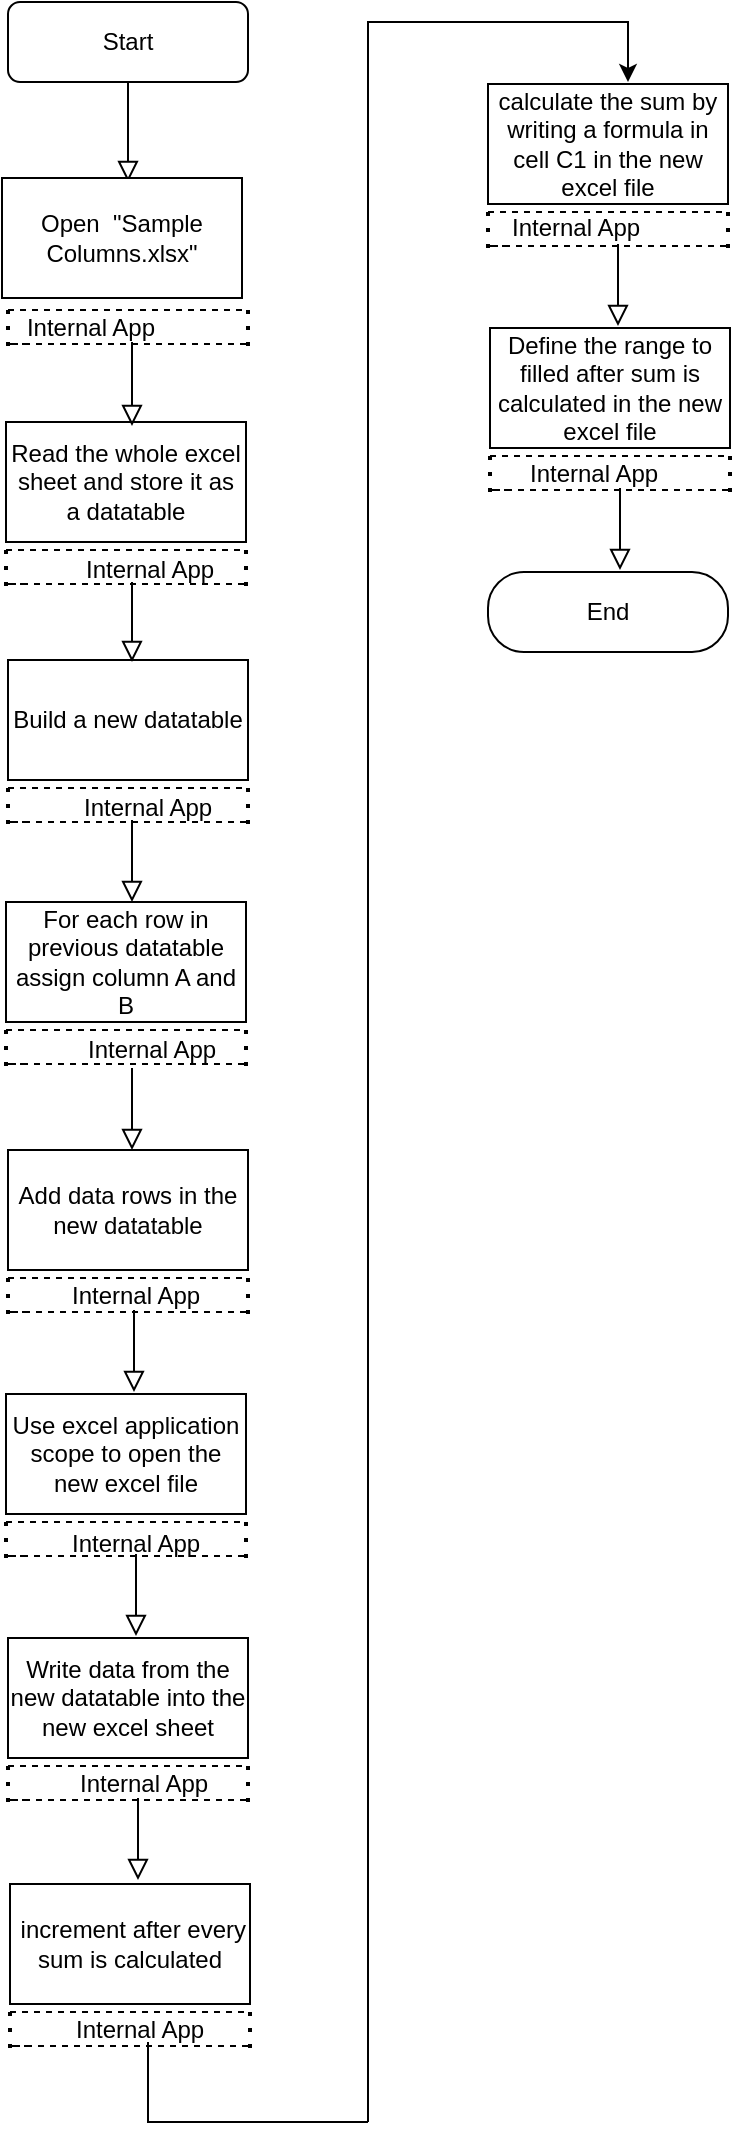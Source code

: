 <mxfile version="21.6.3" type="device">
  <diagram id="C5RBs43oDa-KdzZeNtuy" name="Page-1">
    <mxGraphModel dx="794" dy="464" grid="1" gridSize="10" guides="1" tooltips="1" connect="1" arrows="1" fold="1" page="1" pageScale="1" pageWidth="827" pageHeight="1169" math="0" shadow="0">
      <root>
        <mxCell id="WIyWlLk6GJQsqaUBKTNV-0" />
        <mxCell id="WIyWlLk6GJQsqaUBKTNV-1" parent="WIyWlLk6GJQsqaUBKTNV-0" />
        <mxCell id="WIyWlLk6GJQsqaUBKTNV-2" value="" style="rounded=0;html=1;jettySize=auto;orthogonalLoop=1;fontSize=11;endArrow=block;endFill=0;endSize=8;strokeWidth=1;shadow=0;labelBackgroundColor=none;edgeStyle=orthogonalEdgeStyle;" parent="WIyWlLk6GJQsqaUBKTNV-1" source="WIyWlLk6GJQsqaUBKTNV-3" edge="1">
          <mxGeometry relative="1" as="geometry">
            <mxPoint x="220" y="170" as="targetPoint" />
          </mxGeometry>
        </mxCell>
        <mxCell id="WIyWlLk6GJQsqaUBKTNV-3" value="Start" style="rounded=1;whiteSpace=wrap;html=1;fontSize=12;glass=0;strokeWidth=1;shadow=0;" parent="WIyWlLk6GJQsqaUBKTNV-1" vertex="1">
          <mxGeometry x="160" y="80" width="120" height="40" as="geometry" />
        </mxCell>
        <mxCell id="_YHEuX3XCHLoAj_idzYY-0" value="Open&amp;nbsp; &quot;Sample Columns.xlsx&quot;" style="rounded=0;whiteSpace=wrap;html=1;" parent="WIyWlLk6GJQsqaUBKTNV-1" vertex="1">
          <mxGeometry x="157" y="168" width="120" height="60" as="geometry" />
        </mxCell>
        <mxCell id="_YHEuX3XCHLoAj_idzYY-1" value="" style="endArrow=none;dashed=1;html=1;rounded=0;" parent="WIyWlLk6GJQsqaUBKTNV-1" edge="1">
          <mxGeometry width="50" height="50" relative="1" as="geometry">
            <mxPoint x="160" y="234" as="sourcePoint" />
            <mxPoint x="280" y="234" as="targetPoint" />
            <Array as="points">
              <mxPoint x="230" y="234" />
              <mxPoint x="280" y="234" />
            </Array>
          </mxGeometry>
        </mxCell>
        <mxCell id="_YHEuX3XCHLoAj_idzYY-2" value="" style="endArrow=none;dashed=1;html=1;rounded=0;" parent="WIyWlLk6GJQsqaUBKTNV-1" edge="1">
          <mxGeometry width="50" height="50" relative="1" as="geometry">
            <mxPoint x="170" y="251" as="sourcePoint" />
            <mxPoint x="280" y="251" as="targetPoint" />
            <Array as="points">
              <mxPoint x="160" y="251" />
              <mxPoint x="180" y="251" />
              <mxPoint x="240" y="251" />
              <mxPoint x="280" y="251" />
            </Array>
          </mxGeometry>
        </mxCell>
        <mxCell id="_YHEuX3XCHLoAj_idzYY-4" value="" style="endArrow=none;dashed=1;html=1;dashPattern=1 3;strokeWidth=2;rounded=0;" parent="WIyWlLk6GJQsqaUBKTNV-1" edge="1">
          <mxGeometry width="50" height="50" relative="1" as="geometry">
            <mxPoint x="280" y="252" as="sourcePoint" />
            <mxPoint x="280" y="232" as="targetPoint" />
          </mxGeometry>
        </mxCell>
        <mxCell id="_YHEuX3XCHLoAj_idzYY-5" value="" style="endArrow=none;dashed=1;html=1;dashPattern=1 3;strokeWidth=2;rounded=0;" parent="WIyWlLk6GJQsqaUBKTNV-1" edge="1">
          <mxGeometry width="50" height="50" relative="1" as="geometry">
            <mxPoint x="160" y="252" as="sourcePoint" />
            <mxPoint x="160" y="232" as="targetPoint" />
          </mxGeometry>
        </mxCell>
        <mxCell id="_YHEuX3XCHLoAj_idzYY-26" value="Read the whole excel sheet and store it as a datatable" style="rounded=0;whiteSpace=wrap;html=1;" parent="WIyWlLk6GJQsqaUBKTNV-1" vertex="1">
          <mxGeometry x="159" y="290" width="120" height="60" as="geometry" />
        </mxCell>
        <mxCell id="_YHEuX3XCHLoAj_idzYY-27" value="" style="endArrow=none;dashed=1;html=1;rounded=0;" parent="WIyWlLk6GJQsqaUBKTNV-1" edge="1">
          <mxGeometry width="50" height="50" relative="1" as="geometry">
            <mxPoint x="159" y="354" as="sourcePoint" />
            <mxPoint x="279" y="354" as="targetPoint" />
            <Array as="points">
              <mxPoint x="229" y="354" />
              <mxPoint x="279" y="354" />
            </Array>
          </mxGeometry>
        </mxCell>
        <mxCell id="_YHEuX3XCHLoAj_idzYY-28" value="" style="endArrow=none;dashed=1;html=1;rounded=0;" parent="WIyWlLk6GJQsqaUBKTNV-1" edge="1">
          <mxGeometry width="50" height="50" relative="1" as="geometry">
            <mxPoint x="169" y="371" as="sourcePoint" />
            <mxPoint x="279" y="371" as="targetPoint" />
            <Array as="points">
              <mxPoint x="159" y="371" />
              <mxPoint x="179" y="371" />
              <mxPoint x="239" y="371" />
              <mxPoint x="279" y="371" />
            </Array>
          </mxGeometry>
        </mxCell>
        <mxCell id="_YHEuX3XCHLoAj_idzYY-29" value="" style="endArrow=none;dashed=1;html=1;dashPattern=1 3;strokeWidth=2;rounded=0;" parent="WIyWlLk6GJQsqaUBKTNV-1" edge="1">
          <mxGeometry width="50" height="50" relative="1" as="geometry">
            <mxPoint x="279" y="372" as="sourcePoint" />
            <mxPoint x="279" y="352" as="targetPoint" />
          </mxGeometry>
        </mxCell>
        <mxCell id="_YHEuX3XCHLoAj_idzYY-30" value="" style="endArrow=none;dashed=1;html=1;dashPattern=1 3;strokeWidth=2;rounded=0;" parent="WIyWlLk6GJQsqaUBKTNV-1" edge="1">
          <mxGeometry width="50" height="50" relative="1" as="geometry">
            <mxPoint x="159" y="372" as="sourcePoint" />
            <mxPoint x="159" y="352" as="targetPoint" />
          </mxGeometry>
        </mxCell>
        <mxCell id="_YHEuX3XCHLoAj_idzYY-31" value="Internal App" style="text;html=1;align=center;verticalAlign=middle;resizable=0;points=[];autosize=1;strokeColor=none;fillColor=none;" parent="WIyWlLk6GJQsqaUBKTNV-1" vertex="1">
          <mxGeometry x="156" y="228" width="90" height="30" as="geometry" />
        </mxCell>
        <mxCell id="_YHEuX3XCHLoAj_idzYY-32" value="Build a new datatable" style="rounded=0;whiteSpace=wrap;html=1;" parent="WIyWlLk6GJQsqaUBKTNV-1" vertex="1">
          <mxGeometry x="160" y="409" width="120" height="60" as="geometry" />
        </mxCell>
        <mxCell id="_YHEuX3XCHLoAj_idzYY-33" value="" style="endArrow=none;dashed=1;html=1;rounded=0;" parent="WIyWlLk6GJQsqaUBKTNV-1" edge="1">
          <mxGeometry width="50" height="50" relative="1" as="geometry">
            <mxPoint x="160" y="473" as="sourcePoint" />
            <mxPoint x="280" y="473" as="targetPoint" />
            <Array as="points">
              <mxPoint x="230" y="473" />
              <mxPoint x="280" y="473" />
            </Array>
          </mxGeometry>
        </mxCell>
        <mxCell id="_YHEuX3XCHLoAj_idzYY-34" value="" style="endArrow=none;dashed=1;html=1;rounded=0;" parent="WIyWlLk6GJQsqaUBKTNV-1" edge="1">
          <mxGeometry width="50" height="50" relative="1" as="geometry">
            <mxPoint x="170" y="490" as="sourcePoint" />
            <mxPoint x="280" y="490" as="targetPoint" />
            <Array as="points">
              <mxPoint x="160" y="490" />
              <mxPoint x="180" y="490" />
              <mxPoint x="240" y="490" />
              <mxPoint x="280" y="490" />
            </Array>
          </mxGeometry>
        </mxCell>
        <mxCell id="_YHEuX3XCHLoAj_idzYY-35" value="" style="endArrow=none;dashed=1;html=1;dashPattern=1 3;strokeWidth=2;rounded=0;" parent="WIyWlLk6GJQsqaUBKTNV-1" edge="1">
          <mxGeometry width="50" height="50" relative="1" as="geometry">
            <mxPoint x="280" y="491" as="sourcePoint" />
            <mxPoint x="280" y="471" as="targetPoint" />
          </mxGeometry>
        </mxCell>
        <mxCell id="_YHEuX3XCHLoAj_idzYY-36" value="" style="endArrow=none;dashed=1;html=1;dashPattern=1 3;strokeWidth=2;rounded=0;" parent="WIyWlLk6GJQsqaUBKTNV-1" edge="1">
          <mxGeometry width="50" height="50" relative="1" as="geometry">
            <mxPoint x="160" y="491" as="sourcePoint" />
            <mxPoint x="160" y="471" as="targetPoint" />
          </mxGeometry>
        </mxCell>
        <mxCell id="_YHEuX3XCHLoAj_idzYY-37" value="For each row in previous datatable assign column A and B" style="rounded=0;whiteSpace=wrap;html=1;" parent="WIyWlLk6GJQsqaUBKTNV-1" vertex="1">
          <mxGeometry x="159" y="530" width="120" height="60" as="geometry" />
        </mxCell>
        <mxCell id="_YHEuX3XCHLoAj_idzYY-38" value="" style="endArrow=none;dashed=1;html=1;rounded=0;" parent="WIyWlLk6GJQsqaUBKTNV-1" edge="1">
          <mxGeometry width="50" height="50" relative="1" as="geometry">
            <mxPoint x="159" y="594" as="sourcePoint" />
            <mxPoint x="279" y="594" as="targetPoint" />
            <Array as="points">
              <mxPoint x="229" y="594" />
              <mxPoint x="279" y="594" />
            </Array>
          </mxGeometry>
        </mxCell>
        <mxCell id="_YHEuX3XCHLoAj_idzYY-39" value="" style="endArrow=none;dashed=1;html=1;rounded=0;" parent="WIyWlLk6GJQsqaUBKTNV-1" edge="1">
          <mxGeometry width="50" height="50" relative="1" as="geometry">
            <mxPoint x="169" y="611" as="sourcePoint" />
            <mxPoint x="279" y="611" as="targetPoint" />
            <Array as="points">
              <mxPoint x="159" y="611" />
              <mxPoint x="179" y="611" />
              <mxPoint x="239" y="611" />
              <mxPoint x="279" y="611" />
            </Array>
          </mxGeometry>
        </mxCell>
        <mxCell id="_YHEuX3XCHLoAj_idzYY-40" value="" style="endArrow=none;dashed=1;html=1;dashPattern=1 3;strokeWidth=2;rounded=0;" parent="WIyWlLk6GJQsqaUBKTNV-1" edge="1">
          <mxGeometry width="50" height="50" relative="1" as="geometry">
            <mxPoint x="279" y="612" as="sourcePoint" />
            <mxPoint x="279" y="592" as="targetPoint" />
          </mxGeometry>
        </mxCell>
        <mxCell id="_YHEuX3XCHLoAj_idzYY-41" value="" style="endArrow=none;dashed=1;html=1;dashPattern=1 3;strokeWidth=2;rounded=0;" parent="WIyWlLk6GJQsqaUBKTNV-1" edge="1">
          <mxGeometry width="50" height="50" relative="1" as="geometry">
            <mxPoint x="159" y="612" as="sourcePoint" />
            <mxPoint x="159" y="592" as="targetPoint" />
          </mxGeometry>
        </mxCell>
        <mxCell id="_YHEuX3XCHLoAj_idzYY-47" value="Internal App" style="text;whiteSpace=wrap;html=1;" parent="WIyWlLk6GJQsqaUBKTNV-1" vertex="1">
          <mxGeometry x="197" y="350" width="80" height="40" as="geometry" />
        </mxCell>
        <mxCell id="_YHEuX3XCHLoAj_idzYY-48" value="Internal App" style="text;whiteSpace=wrap;html=1;" parent="WIyWlLk6GJQsqaUBKTNV-1" vertex="1">
          <mxGeometry x="196" y="469" width="80" height="40" as="geometry" />
        </mxCell>
        <mxCell id="_YHEuX3XCHLoAj_idzYY-49" value="Internal App" style="text;whiteSpace=wrap;html=1;" parent="WIyWlLk6GJQsqaUBKTNV-1" vertex="1">
          <mxGeometry x="198" y="590" width="80" height="40" as="geometry" />
        </mxCell>
        <mxCell id="_YHEuX3XCHLoAj_idzYY-72" value="" style="rounded=0;html=1;jettySize=auto;orthogonalLoop=1;fontSize=11;endArrow=block;endFill=0;endSize=8;strokeWidth=1;shadow=0;labelBackgroundColor=none;edgeStyle=orthogonalEdgeStyle;" parent="WIyWlLk6GJQsqaUBKTNV-1" edge="1">
          <mxGeometry relative="1" as="geometry">
            <mxPoint x="222" y="250" as="sourcePoint" />
            <mxPoint x="222" y="292" as="targetPoint" />
          </mxGeometry>
        </mxCell>
        <mxCell id="_YHEuX3XCHLoAj_idzYY-73" value="" style="rounded=0;html=1;jettySize=auto;orthogonalLoop=1;fontSize=11;endArrow=block;endFill=0;endSize=8;strokeWidth=1;shadow=0;labelBackgroundColor=none;edgeStyle=orthogonalEdgeStyle;" parent="WIyWlLk6GJQsqaUBKTNV-1" edge="1">
          <mxGeometry relative="1" as="geometry">
            <mxPoint x="222" y="380" as="sourcePoint" />
            <mxPoint x="222" y="410" as="targetPoint" />
            <Array as="points">
              <mxPoint x="222" y="370" />
              <mxPoint x="222" y="370" />
            </Array>
          </mxGeometry>
        </mxCell>
        <mxCell id="_YHEuX3XCHLoAj_idzYY-77" value="" style="rounded=0;html=1;jettySize=auto;orthogonalLoop=1;fontSize=11;endArrow=block;endFill=0;endSize=8;strokeWidth=1;shadow=0;labelBackgroundColor=none;edgeStyle=orthogonalEdgeStyle;" parent="WIyWlLk6GJQsqaUBKTNV-1" edge="1">
          <mxGeometry relative="1" as="geometry">
            <mxPoint x="222" y="499" as="sourcePoint" />
            <mxPoint x="222" y="530" as="targetPoint" />
            <Array as="points">
              <mxPoint x="222" y="489" />
              <mxPoint x="222" y="489" />
            </Array>
          </mxGeometry>
        </mxCell>
        <mxCell id="_YHEuX3XCHLoAj_idzYY-79" value="" style="rounded=0;html=1;jettySize=auto;orthogonalLoop=1;fontSize=11;endArrow=block;endFill=0;endSize=8;strokeWidth=1;shadow=0;labelBackgroundColor=none;edgeStyle=orthogonalEdgeStyle;" parent="WIyWlLk6GJQsqaUBKTNV-1" edge="1">
          <mxGeometry relative="1" as="geometry">
            <mxPoint x="222" y="623" as="sourcePoint" />
            <mxPoint x="222" y="654" as="targetPoint" />
            <Array as="points">
              <mxPoint x="222" y="613" />
              <mxPoint x="222" y="613" />
            </Array>
          </mxGeometry>
        </mxCell>
        <mxCell id="zbdN66aRmhUv04qdOEFZ-3" value="Use excel application scope to open the new excel file" style="rounded=0;whiteSpace=wrap;html=1;" parent="WIyWlLk6GJQsqaUBKTNV-1" vertex="1">
          <mxGeometry x="159" y="776" width="120" height="60" as="geometry" />
        </mxCell>
        <mxCell id="zbdN66aRmhUv04qdOEFZ-4" value="" style="endArrow=none;dashed=1;html=1;rounded=0;" parent="WIyWlLk6GJQsqaUBKTNV-1" edge="1">
          <mxGeometry width="50" height="50" relative="1" as="geometry">
            <mxPoint x="159" y="840" as="sourcePoint" />
            <mxPoint x="279" y="840" as="targetPoint" />
            <Array as="points">
              <mxPoint x="229" y="840" />
              <mxPoint x="279" y="840" />
            </Array>
          </mxGeometry>
        </mxCell>
        <mxCell id="zbdN66aRmhUv04qdOEFZ-5" value="" style="endArrow=none;dashed=1;html=1;rounded=0;" parent="WIyWlLk6GJQsqaUBKTNV-1" edge="1">
          <mxGeometry width="50" height="50" relative="1" as="geometry">
            <mxPoint x="169" y="857" as="sourcePoint" />
            <mxPoint x="279" y="857" as="targetPoint" />
            <Array as="points">
              <mxPoint x="159" y="857" />
              <mxPoint x="179" y="857" />
              <mxPoint x="239" y="857" />
              <mxPoint x="279" y="857" />
            </Array>
          </mxGeometry>
        </mxCell>
        <mxCell id="zbdN66aRmhUv04qdOEFZ-6" value="" style="endArrow=none;dashed=1;html=1;dashPattern=1 3;strokeWidth=2;rounded=0;" parent="WIyWlLk6GJQsqaUBKTNV-1" edge="1">
          <mxGeometry width="50" height="50" relative="1" as="geometry">
            <mxPoint x="279" y="858" as="sourcePoint" />
            <mxPoint x="279" y="838" as="targetPoint" />
          </mxGeometry>
        </mxCell>
        <mxCell id="zbdN66aRmhUv04qdOEFZ-7" value="" style="endArrow=none;dashed=1;html=1;dashPattern=1 3;strokeWidth=2;rounded=0;" parent="WIyWlLk6GJQsqaUBKTNV-1" edge="1">
          <mxGeometry width="50" height="50" relative="1" as="geometry">
            <mxPoint x="159" y="858" as="sourcePoint" />
            <mxPoint x="159" y="838" as="targetPoint" />
          </mxGeometry>
        </mxCell>
        <mxCell id="zbdN66aRmhUv04qdOEFZ-8" value="Add data rows in the new datatable" style="rounded=0;whiteSpace=wrap;html=1;" parent="WIyWlLk6GJQsqaUBKTNV-1" vertex="1">
          <mxGeometry x="160" y="654" width="120" height="60" as="geometry" />
        </mxCell>
        <mxCell id="zbdN66aRmhUv04qdOEFZ-9" value="" style="endArrow=none;dashed=1;html=1;rounded=0;" parent="WIyWlLk6GJQsqaUBKTNV-1" edge="1">
          <mxGeometry width="50" height="50" relative="1" as="geometry">
            <mxPoint x="160" y="718" as="sourcePoint" />
            <mxPoint x="280" y="718" as="targetPoint" />
            <Array as="points">
              <mxPoint x="230" y="718" />
              <mxPoint x="280" y="718" />
            </Array>
          </mxGeometry>
        </mxCell>
        <mxCell id="zbdN66aRmhUv04qdOEFZ-10" value="" style="endArrow=none;dashed=1;html=1;rounded=0;" parent="WIyWlLk6GJQsqaUBKTNV-1" edge="1">
          <mxGeometry width="50" height="50" relative="1" as="geometry">
            <mxPoint x="170" y="735" as="sourcePoint" />
            <mxPoint x="280" y="735" as="targetPoint" />
            <Array as="points">
              <mxPoint x="160" y="735" />
              <mxPoint x="180" y="735" />
              <mxPoint x="240" y="735" />
              <mxPoint x="280" y="735" />
            </Array>
          </mxGeometry>
        </mxCell>
        <mxCell id="zbdN66aRmhUv04qdOEFZ-11" value="" style="endArrow=none;dashed=1;html=1;dashPattern=1 3;strokeWidth=2;rounded=0;" parent="WIyWlLk6GJQsqaUBKTNV-1" edge="1">
          <mxGeometry width="50" height="50" relative="1" as="geometry">
            <mxPoint x="280" y="736" as="sourcePoint" />
            <mxPoint x="280" y="716" as="targetPoint" />
          </mxGeometry>
        </mxCell>
        <mxCell id="zbdN66aRmhUv04qdOEFZ-12" value="" style="endArrow=none;dashed=1;html=1;dashPattern=1 3;strokeWidth=2;rounded=0;" parent="WIyWlLk6GJQsqaUBKTNV-1" edge="1">
          <mxGeometry width="50" height="50" relative="1" as="geometry">
            <mxPoint x="160" y="736" as="sourcePoint" />
            <mxPoint x="160" y="716" as="targetPoint" />
          </mxGeometry>
        </mxCell>
        <mxCell id="zbdN66aRmhUv04qdOEFZ-13" value="" style="rounded=0;html=1;jettySize=auto;orthogonalLoop=1;fontSize=11;endArrow=block;endFill=0;endSize=8;strokeWidth=1;shadow=0;labelBackgroundColor=none;edgeStyle=orthogonalEdgeStyle;" parent="WIyWlLk6GJQsqaUBKTNV-1" edge="1">
          <mxGeometry relative="1" as="geometry">
            <mxPoint x="223" y="744" as="sourcePoint" />
            <mxPoint x="223" y="775" as="targetPoint" />
            <Array as="points">
              <mxPoint x="223" y="734" />
              <mxPoint x="223" y="734" />
            </Array>
          </mxGeometry>
        </mxCell>
        <mxCell id="zbdN66aRmhUv04qdOEFZ-14" value="Write data from the new datatable into the new excel sheet" style="rounded=0;whiteSpace=wrap;html=1;" parent="WIyWlLk6GJQsqaUBKTNV-1" vertex="1">
          <mxGeometry x="160" y="898" width="120" height="60" as="geometry" />
        </mxCell>
        <mxCell id="zbdN66aRmhUv04qdOEFZ-15" value="" style="endArrow=none;dashed=1;html=1;rounded=0;" parent="WIyWlLk6GJQsqaUBKTNV-1" edge="1">
          <mxGeometry width="50" height="50" relative="1" as="geometry">
            <mxPoint x="160" y="962" as="sourcePoint" />
            <mxPoint x="280" y="962" as="targetPoint" />
            <Array as="points">
              <mxPoint x="230" y="962" />
              <mxPoint x="280" y="962" />
            </Array>
          </mxGeometry>
        </mxCell>
        <mxCell id="zbdN66aRmhUv04qdOEFZ-16" value="" style="endArrow=none;dashed=1;html=1;rounded=0;" parent="WIyWlLk6GJQsqaUBKTNV-1" edge="1">
          <mxGeometry width="50" height="50" relative="1" as="geometry">
            <mxPoint x="170" y="979" as="sourcePoint" />
            <mxPoint x="280" y="979" as="targetPoint" />
            <Array as="points">
              <mxPoint x="160" y="979" />
              <mxPoint x="180" y="979" />
              <mxPoint x="240" y="979" />
              <mxPoint x="280" y="979" />
            </Array>
          </mxGeometry>
        </mxCell>
        <mxCell id="zbdN66aRmhUv04qdOEFZ-17" value="" style="endArrow=none;dashed=1;html=1;dashPattern=1 3;strokeWidth=2;rounded=0;" parent="WIyWlLk6GJQsqaUBKTNV-1" edge="1">
          <mxGeometry width="50" height="50" relative="1" as="geometry">
            <mxPoint x="280" y="980" as="sourcePoint" />
            <mxPoint x="280" y="960" as="targetPoint" />
          </mxGeometry>
        </mxCell>
        <mxCell id="zbdN66aRmhUv04qdOEFZ-18" value="" style="endArrow=none;dashed=1;html=1;dashPattern=1 3;strokeWidth=2;rounded=0;" parent="WIyWlLk6GJQsqaUBKTNV-1" edge="1">
          <mxGeometry width="50" height="50" relative="1" as="geometry">
            <mxPoint x="160" y="980" as="sourcePoint" />
            <mxPoint x="160" y="960" as="targetPoint" />
          </mxGeometry>
        </mxCell>
        <mxCell id="zbdN66aRmhUv04qdOEFZ-19" value="" style="rounded=0;html=1;jettySize=auto;orthogonalLoop=1;fontSize=11;endArrow=block;endFill=0;endSize=8;strokeWidth=1;shadow=0;labelBackgroundColor=none;edgeStyle=orthogonalEdgeStyle;" parent="WIyWlLk6GJQsqaUBKTNV-1" edge="1">
          <mxGeometry relative="1" as="geometry">
            <mxPoint x="224" y="866" as="sourcePoint" />
            <mxPoint x="224" y="897" as="targetPoint" />
            <Array as="points">
              <mxPoint x="224" y="856" />
              <mxPoint x="224" y="856" />
            </Array>
          </mxGeometry>
        </mxCell>
        <mxCell id="zbdN66aRmhUv04qdOEFZ-20" value="" style="rounded=0;html=1;jettySize=auto;orthogonalLoop=1;fontSize=11;endArrow=block;endFill=0;endSize=8;strokeWidth=1;shadow=0;labelBackgroundColor=none;edgeStyle=orthogonalEdgeStyle;" parent="WIyWlLk6GJQsqaUBKTNV-1" edge="1">
          <mxGeometry relative="1" as="geometry">
            <mxPoint x="225" y="988" as="sourcePoint" />
            <mxPoint x="225" y="1019" as="targetPoint" />
            <Array as="points">
              <mxPoint x="225" y="978" />
              <mxPoint x="225" y="978" />
            </Array>
          </mxGeometry>
        </mxCell>
        <mxCell id="zbdN66aRmhUv04qdOEFZ-21" value="&amp;nbsp;increment after every sum is calculated" style="rounded=0;whiteSpace=wrap;html=1;" parent="WIyWlLk6GJQsqaUBKTNV-1" vertex="1">
          <mxGeometry x="161" y="1021" width="120" height="60" as="geometry" />
        </mxCell>
        <mxCell id="zbdN66aRmhUv04qdOEFZ-22" value="" style="endArrow=none;dashed=1;html=1;rounded=0;" parent="WIyWlLk6GJQsqaUBKTNV-1" edge="1">
          <mxGeometry width="50" height="50" relative="1" as="geometry">
            <mxPoint x="161" y="1085" as="sourcePoint" />
            <mxPoint x="281" y="1085" as="targetPoint" />
            <Array as="points">
              <mxPoint x="231" y="1085" />
              <mxPoint x="281" y="1085" />
            </Array>
          </mxGeometry>
        </mxCell>
        <mxCell id="zbdN66aRmhUv04qdOEFZ-23" value="" style="endArrow=none;dashed=1;html=1;rounded=0;" parent="WIyWlLk6GJQsqaUBKTNV-1" edge="1">
          <mxGeometry width="50" height="50" relative="1" as="geometry">
            <mxPoint x="171" y="1102" as="sourcePoint" />
            <mxPoint x="281" y="1102" as="targetPoint" />
            <Array as="points">
              <mxPoint x="161" y="1102" />
              <mxPoint x="181" y="1102" />
              <mxPoint x="241" y="1102" />
              <mxPoint x="281" y="1102" />
            </Array>
          </mxGeometry>
        </mxCell>
        <mxCell id="zbdN66aRmhUv04qdOEFZ-24" value="" style="endArrow=none;dashed=1;html=1;dashPattern=1 3;strokeWidth=2;rounded=0;" parent="WIyWlLk6GJQsqaUBKTNV-1" edge="1">
          <mxGeometry width="50" height="50" relative="1" as="geometry">
            <mxPoint x="281" y="1103" as="sourcePoint" />
            <mxPoint x="281" y="1083" as="targetPoint" />
          </mxGeometry>
        </mxCell>
        <mxCell id="zbdN66aRmhUv04qdOEFZ-25" value="" style="endArrow=none;dashed=1;html=1;dashPattern=1 3;strokeWidth=2;rounded=0;" parent="WIyWlLk6GJQsqaUBKTNV-1" edge="1">
          <mxGeometry width="50" height="50" relative="1" as="geometry">
            <mxPoint x="161" y="1103" as="sourcePoint" />
            <mxPoint x="161" y="1083" as="targetPoint" />
          </mxGeometry>
        </mxCell>
        <mxCell id="zbdN66aRmhUv04qdOEFZ-26" value="calculate the sum by writing a formula in cell C1 in the new excel file" style="rounded=0;whiteSpace=wrap;html=1;" parent="WIyWlLk6GJQsqaUBKTNV-1" vertex="1">
          <mxGeometry x="400" y="121" width="120" height="60" as="geometry" />
        </mxCell>
        <mxCell id="zbdN66aRmhUv04qdOEFZ-27" value="" style="endArrow=none;dashed=1;html=1;rounded=0;" parent="WIyWlLk6GJQsqaUBKTNV-1" edge="1">
          <mxGeometry width="50" height="50" relative="1" as="geometry">
            <mxPoint x="400" y="185" as="sourcePoint" />
            <mxPoint x="520" y="185" as="targetPoint" />
            <Array as="points">
              <mxPoint x="470" y="185" />
              <mxPoint x="520" y="185" />
            </Array>
          </mxGeometry>
        </mxCell>
        <mxCell id="zbdN66aRmhUv04qdOEFZ-28" value="" style="endArrow=none;dashed=1;html=1;rounded=0;" parent="WIyWlLk6GJQsqaUBKTNV-1" edge="1">
          <mxGeometry width="50" height="50" relative="1" as="geometry">
            <mxPoint x="410" y="202" as="sourcePoint" />
            <mxPoint x="520" y="202" as="targetPoint" />
            <Array as="points">
              <mxPoint x="400" y="202" />
              <mxPoint x="420" y="202" />
              <mxPoint x="480" y="202" />
              <mxPoint x="520" y="202" />
            </Array>
          </mxGeometry>
        </mxCell>
        <mxCell id="zbdN66aRmhUv04qdOEFZ-29" value="" style="endArrow=none;dashed=1;html=1;dashPattern=1 3;strokeWidth=2;rounded=0;" parent="WIyWlLk6GJQsqaUBKTNV-1" edge="1">
          <mxGeometry width="50" height="50" relative="1" as="geometry">
            <mxPoint x="520" y="203" as="sourcePoint" />
            <mxPoint x="520" y="183" as="targetPoint" />
          </mxGeometry>
        </mxCell>
        <mxCell id="zbdN66aRmhUv04qdOEFZ-30" value="" style="endArrow=none;dashed=1;html=1;dashPattern=1 3;strokeWidth=2;rounded=0;" parent="WIyWlLk6GJQsqaUBKTNV-1" edge="1">
          <mxGeometry width="50" height="50" relative="1" as="geometry">
            <mxPoint x="400" y="203" as="sourcePoint" />
            <mxPoint x="400" y="183" as="targetPoint" />
          </mxGeometry>
        </mxCell>
        <mxCell id="zbdN66aRmhUv04qdOEFZ-31" value="Define the range to filled after sum is calculated in the new excel file" style="rounded=0;whiteSpace=wrap;html=1;" parent="WIyWlLk6GJQsqaUBKTNV-1" vertex="1">
          <mxGeometry x="401" y="243" width="120" height="60" as="geometry" />
        </mxCell>
        <mxCell id="zbdN66aRmhUv04qdOEFZ-32" value="" style="endArrow=none;dashed=1;html=1;rounded=0;" parent="WIyWlLk6GJQsqaUBKTNV-1" edge="1">
          <mxGeometry width="50" height="50" relative="1" as="geometry">
            <mxPoint x="401" y="307" as="sourcePoint" />
            <mxPoint x="521" y="307" as="targetPoint" />
            <Array as="points">
              <mxPoint x="471" y="307" />
              <mxPoint x="521" y="307" />
            </Array>
          </mxGeometry>
        </mxCell>
        <mxCell id="zbdN66aRmhUv04qdOEFZ-33" value="" style="endArrow=none;dashed=1;html=1;rounded=0;" parent="WIyWlLk6GJQsqaUBKTNV-1" edge="1">
          <mxGeometry width="50" height="50" relative="1" as="geometry">
            <mxPoint x="411" y="324" as="sourcePoint" />
            <mxPoint x="521" y="324" as="targetPoint" />
            <Array as="points">
              <mxPoint x="401" y="324" />
              <mxPoint x="421" y="324" />
              <mxPoint x="481" y="324" />
              <mxPoint x="521" y="324" />
            </Array>
          </mxGeometry>
        </mxCell>
        <mxCell id="zbdN66aRmhUv04qdOEFZ-34" value="" style="endArrow=none;dashed=1;html=1;dashPattern=1 3;strokeWidth=2;rounded=0;" parent="WIyWlLk6GJQsqaUBKTNV-1" edge="1">
          <mxGeometry width="50" height="50" relative="1" as="geometry">
            <mxPoint x="521" y="325" as="sourcePoint" />
            <mxPoint x="521" y="305" as="targetPoint" />
          </mxGeometry>
        </mxCell>
        <mxCell id="zbdN66aRmhUv04qdOEFZ-35" value="" style="endArrow=none;dashed=1;html=1;dashPattern=1 3;strokeWidth=2;rounded=0;" parent="WIyWlLk6GJQsqaUBKTNV-1" edge="1">
          <mxGeometry width="50" height="50" relative="1" as="geometry">
            <mxPoint x="401" y="325" as="sourcePoint" />
            <mxPoint x="401" y="305" as="targetPoint" />
          </mxGeometry>
        </mxCell>
        <mxCell id="zbdN66aRmhUv04qdOEFZ-36" value="" style="rounded=0;html=1;jettySize=auto;orthogonalLoop=1;fontSize=11;endArrow=block;endFill=0;endSize=8;strokeWidth=1;shadow=0;labelBackgroundColor=none;edgeStyle=orthogonalEdgeStyle;" parent="WIyWlLk6GJQsqaUBKTNV-1" edge="1">
          <mxGeometry relative="1" as="geometry">
            <mxPoint x="465" y="211" as="sourcePoint" />
            <mxPoint x="465" y="242" as="targetPoint" />
            <Array as="points">
              <mxPoint x="465" y="201" />
              <mxPoint x="465" y="201" />
            </Array>
          </mxGeometry>
        </mxCell>
        <mxCell id="zbdN66aRmhUv04qdOEFZ-37" value="" style="rounded=0;html=1;jettySize=auto;orthogonalLoop=1;fontSize=11;endArrow=block;endFill=0;endSize=8;strokeWidth=1;shadow=0;labelBackgroundColor=none;edgeStyle=orthogonalEdgeStyle;" parent="WIyWlLk6GJQsqaUBKTNV-1" edge="1">
          <mxGeometry relative="1" as="geometry">
            <mxPoint x="466" y="333" as="sourcePoint" />
            <mxPoint x="466" y="364" as="targetPoint" />
            <Array as="points">
              <mxPoint x="466" y="323" />
              <mxPoint x="466" y="323" />
            </Array>
          </mxGeometry>
        </mxCell>
        <mxCell id="zbdN66aRmhUv04qdOEFZ-43" value="" style="endArrow=classic;html=1;rounded=0;" parent="WIyWlLk6GJQsqaUBKTNV-1" edge="1">
          <mxGeometry width="50" height="50" relative="1" as="geometry">
            <mxPoint x="340" y="1140" as="sourcePoint" />
            <mxPoint x="470" y="120" as="targetPoint" />
            <Array as="points">
              <mxPoint x="340" y="90" />
              <mxPoint x="470" y="90" />
            </Array>
          </mxGeometry>
        </mxCell>
        <mxCell id="zbdN66aRmhUv04qdOEFZ-45" value="" style="endArrow=none;html=1;rounded=0;" parent="WIyWlLk6GJQsqaUBKTNV-1" edge="1">
          <mxGeometry width="50" height="50" relative="1" as="geometry">
            <mxPoint x="230" y="1100" as="sourcePoint" />
            <mxPoint x="340" y="1140" as="targetPoint" />
            <Array as="points">
              <mxPoint x="230" y="1140" />
            </Array>
          </mxGeometry>
        </mxCell>
        <mxCell id="zbdN66aRmhUv04qdOEFZ-46" value="End" style="rounded=1;whiteSpace=wrap;html=1;fontSize=12;glass=0;strokeWidth=1;shadow=0;arcSize=45;" parent="WIyWlLk6GJQsqaUBKTNV-1" vertex="1">
          <mxGeometry x="400" y="365" width="120" height="40" as="geometry" />
        </mxCell>
        <mxCell id="zbdN66aRmhUv04qdOEFZ-48" value="Internal App" style="text;whiteSpace=wrap;html=1;" parent="WIyWlLk6GJQsqaUBKTNV-1" vertex="1">
          <mxGeometry x="410" y="179" width="100" height="40" as="geometry" />
        </mxCell>
        <mxCell id="zbdN66aRmhUv04qdOEFZ-49" value="Internal App" style="text;whiteSpace=wrap;html=1;" parent="WIyWlLk6GJQsqaUBKTNV-1" vertex="1">
          <mxGeometry x="419" y="302" width="100" height="40" as="geometry" />
        </mxCell>
        <mxCell id="zbdN66aRmhUv04qdOEFZ-50" value="Internal App" style="text;whiteSpace=wrap;html=1;" parent="WIyWlLk6GJQsqaUBKTNV-1" vertex="1">
          <mxGeometry x="190" y="713" width="100" height="40" as="geometry" />
        </mxCell>
        <mxCell id="zbdN66aRmhUv04qdOEFZ-51" value="Internal App" style="text;whiteSpace=wrap;html=1;" parent="WIyWlLk6GJQsqaUBKTNV-1" vertex="1">
          <mxGeometry x="190" y="837" width="100" height="40" as="geometry" />
        </mxCell>
        <mxCell id="zbdN66aRmhUv04qdOEFZ-52" value="Internal App" style="text;whiteSpace=wrap;html=1;" parent="WIyWlLk6GJQsqaUBKTNV-1" vertex="1">
          <mxGeometry x="194" y="957" width="100" height="40" as="geometry" />
        </mxCell>
        <mxCell id="zbdN66aRmhUv04qdOEFZ-54" value="Internal App" style="text;whiteSpace=wrap;html=1;" parent="WIyWlLk6GJQsqaUBKTNV-1" vertex="1">
          <mxGeometry x="192" y="1080" width="100" height="40" as="geometry" />
        </mxCell>
      </root>
    </mxGraphModel>
  </diagram>
</mxfile>

